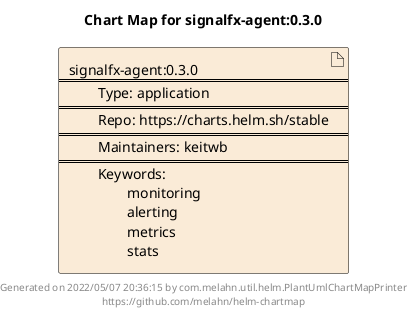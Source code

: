 @startuml
skinparam linetype ortho
skinparam backgroundColor white
skinparam usecaseBorderColor black
skinparam usecaseArrowColor LightSlateGray
skinparam artifactBorderColor black
skinparam artifactArrowColor LightSlateGray

title Chart Map for signalfx-agent:0.3.0

'There is one referenced Helm Chart
artifact "signalfx-agent:0.3.0\n====\n\tType: application\n====\n\tRepo: https://charts.helm.sh/stable\n====\n\tMaintainers: keitwb\n====\n\tKeywords: \n\t\tmonitoring\n\t\talerting\n\t\tmetrics\n\t\tstats" as signalfx_agent_0_3_0 #AntiqueWhite

'There are 0 referenced Docker Images

'Chart Dependencies

center footer Generated on 2022/05/07 20:36:15 by com.melahn.util.helm.PlantUmlChartMapPrinter\nhttps://github.com/melahn/helm-chartmap
@enduml
